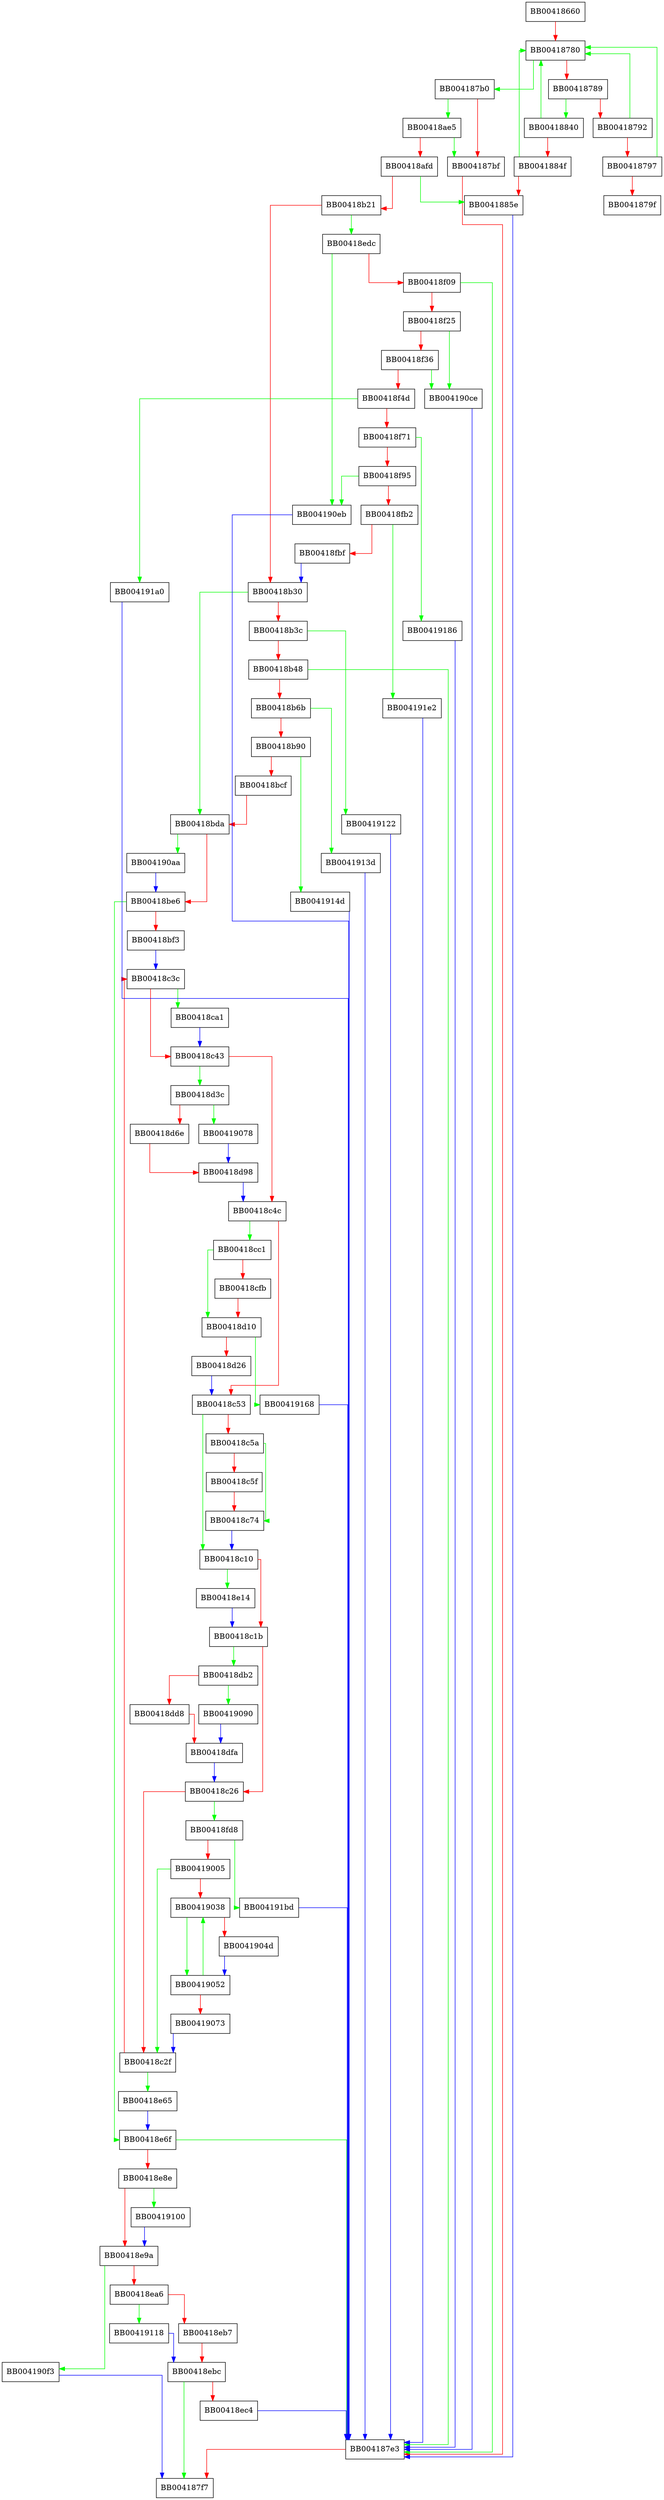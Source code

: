 digraph crl_main {
  node [shape="box"];
  graph [splines=ortho];
  BB00418660 -> BB00418780 [color="red"];
  BB00418780 -> BB004187b0 [color="green"];
  BB00418780 -> BB00418789 [color="red"];
  BB00418789 -> BB00418840 [color="green"];
  BB00418789 -> BB00418792 [color="red"];
  BB00418792 -> BB00418780 [color="green"];
  BB00418792 -> BB00418797 [color="red"];
  BB00418797 -> BB00418780 [color="green"];
  BB00418797 -> BB0041879f [color="red"];
  BB004187b0 -> BB00418ae5 [color="green"];
  BB004187b0 -> BB004187bf [color="red"];
  BB004187bf -> BB004187e3 [color="red"];
  BB004187e3 -> BB004187f7 [color="red"];
  BB00418840 -> BB00418780 [color="green"];
  BB00418840 -> BB0041884f [color="red"];
  BB0041884f -> BB00418780 [color="green"];
  BB0041884f -> BB0041885e [color="red"];
  BB0041885e -> BB004187e3 [color="blue"];
  BB00418ae5 -> BB004187bf [color="green"];
  BB00418ae5 -> BB00418afd [color="red"];
  BB00418afd -> BB0041885e [color="green"];
  BB00418afd -> BB00418b21 [color="red"];
  BB00418b21 -> BB00418edc [color="green"];
  BB00418b21 -> BB00418b30 [color="red"];
  BB00418b30 -> BB00418bda [color="green"];
  BB00418b30 -> BB00418b3c [color="red"];
  BB00418b3c -> BB00419122 [color="green"];
  BB00418b3c -> BB00418b48 [color="red"];
  BB00418b48 -> BB004187e3 [color="green"];
  BB00418b48 -> BB00418b6b [color="red"];
  BB00418b6b -> BB0041913d [color="green"];
  BB00418b6b -> BB00418b90 [color="red"];
  BB00418b90 -> BB0041914d [color="green"];
  BB00418b90 -> BB00418bcf [color="red"];
  BB00418bcf -> BB00418bda [color="red"];
  BB00418bda -> BB004190aa [color="green"];
  BB00418bda -> BB00418be6 [color="red"];
  BB00418be6 -> BB00418e6f [color="green"];
  BB00418be6 -> BB00418bf3 [color="red"];
  BB00418bf3 -> BB00418c3c [color="blue"];
  BB00418c10 -> BB00418e14 [color="green"];
  BB00418c10 -> BB00418c1b [color="red"];
  BB00418c1b -> BB00418db2 [color="green"];
  BB00418c1b -> BB00418c26 [color="red"];
  BB00418c26 -> BB00418fd8 [color="green"];
  BB00418c26 -> BB00418c2f [color="red"];
  BB00418c2f -> BB00418e65 [color="green"];
  BB00418c2f -> BB00418c3c [color="red"];
  BB00418c3c -> BB00418ca1 [color="green"];
  BB00418c3c -> BB00418c43 [color="red"];
  BB00418c43 -> BB00418d3c [color="green"];
  BB00418c43 -> BB00418c4c [color="red"];
  BB00418c4c -> BB00418cc1 [color="green"];
  BB00418c4c -> BB00418c53 [color="red"];
  BB00418c53 -> BB00418c10 [color="green"];
  BB00418c53 -> BB00418c5a [color="red"];
  BB00418c5a -> BB00418c74 [color="green"];
  BB00418c5a -> BB00418c5f [color="red"];
  BB00418c5f -> BB00418c74 [color="red"];
  BB00418c74 -> BB00418c10 [color="blue"];
  BB00418ca1 -> BB00418c43 [color="blue"];
  BB00418cc1 -> BB00418d10 [color="green"];
  BB00418cc1 -> BB00418cfb [color="red"];
  BB00418cfb -> BB00418d10 [color="red"];
  BB00418d10 -> BB00419168 [color="green"];
  BB00418d10 -> BB00418d26 [color="red"];
  BB00418d26 -> BB00418c53 [color="blue"];
  BB00418d3c -> BB00419078 [color="green"];
  BB00418d3c -> BB00418d6e [color="red"];
  BB00418d6e -> BB00418d98 [color="red"];
  BB00418d98 -> BB00418c4c [color="blue"];
  BB00418db2 -> BB00419090 [color="green"];
  BB00418db2 -> BB00418dd8 [color="red"];
  BB00418dd8 -> BB00418dfa [color="red"];
  BB00418dfa -> BB00418c26 [color="blue"];
  BB00418e14 -> BB00418c1b [color="blue"];
  BB00418e65 -> BB00418e6f [color="blue"];
  BB00418e6f -> BB004187e3 [color="green"];
  BB00418e6f -> BB00418e8e [color="red"];
  BB00418e8e -> BB00419100 [color="green"];
  BB00418e8e -> BB00418e9a [color="red"];
  BB00418e9a -> BB004190f3 [color="green"];
  BB00418e9a -> BB00418ea6 [color="red"];
  BB00418ea6 -> BB00419118 [color="green"];
  BB00418ea6 -> BB00418eb7 [color="red"];
  BB00418eb7 -> BB00418ebc [color="red"];
  BB00418ebc -> BB004187f7 [color="green"];
  BB00418ebc -> BB00418ec4 [color="red"];
  BB00418ec4 -> BB004187e3 [color="blue"];
  BB00418edc -> BB004190eb [color="green"];
  BB00418edc -> BB00418f09 [color="red"];
  BB00418f09 -> BB004187e3 [color="green"];
  BB00418f09 -> BB00418f25 [color="red"];
  BB00418f25 -> BB004190ce [color="green"];
  BB00418f25 -> BB00418f36 [color="red"];
  BB00418f36 -> BB004190ce [color="green"];
  BB00418f36 -> BB00418f4d [color="red"];
  BB00418f4d -> BB004191a0 [color="green"];
  BB00418f4d -> BB00418f71 [color="red"];
  BB00418f71 -> BB00419186 [color="green"];
  BB00418f71 -> BB00418f95 [color="red"];
  BB00418f95 -> BB004190eb [color="green"];
  BB00418f95 -> BB00418fb2 [color="red"];
  BB00418fb2 -> BB004191e2 [color="green"];
  BB00418fb2 -> BB00418fbf [color="red"];
  BB00418fbf -> BB00418b30 [color="blue"];
  BB00418fd8 -> BB004191bd [color="green"];
  BB00418fd8 -> BB00419005 [color="red"];
  BB00419005 -> BB00418c2f [color="green"];
  BB00419005 -> BB00419038 [color="red"];
  BB00419038 -> BB00419052 [color="green"];
  BB00419038 -> BB0041904d [color="red"];
  BB0041904d -> BB00419052 [color="blue"];
  BB00419052 -> BB00419038 [color="green"];
  BB00419052 -> BB00419073 [color="red"];
  BB00419073 -> BB00418c2f [color="blue"];
  BB00419078 -> BB00418d98 [color="blue"];
  BB00419090 -> BB00418dfa [color="blue"];
  BB004190aa -> BB00418be6 [color="blue"];
  BB004190ce -> BB004187e3 [color="blue"];
  BB004190eb -> BB004187e3 [color="blue"];
  BB004190f3 -> BB004187f7 [color="blue"];
  BB00419100 -> BB00418e9a [color="blue"];
  BB00419118 -> BB00418ebc [color="blue"];
  BB00419122 -> BB004187e3 [color="blue"];
  BB0041913d -> BB004187e3 [color="blue"];
  BB0041914d -> BB004187e3 [color="blue"];
  BB00419168 -> BB004187e3 [color="blue"];
  BB00419186 -> BB004187e3 [color="blue"];
  BB004191a0 -> BB004187e3 [color="blue"];
  BB004191bd -> BB004187e3 [color="blue"];
  BB004191e2 -> BB004187e3 [color="blue"];
}